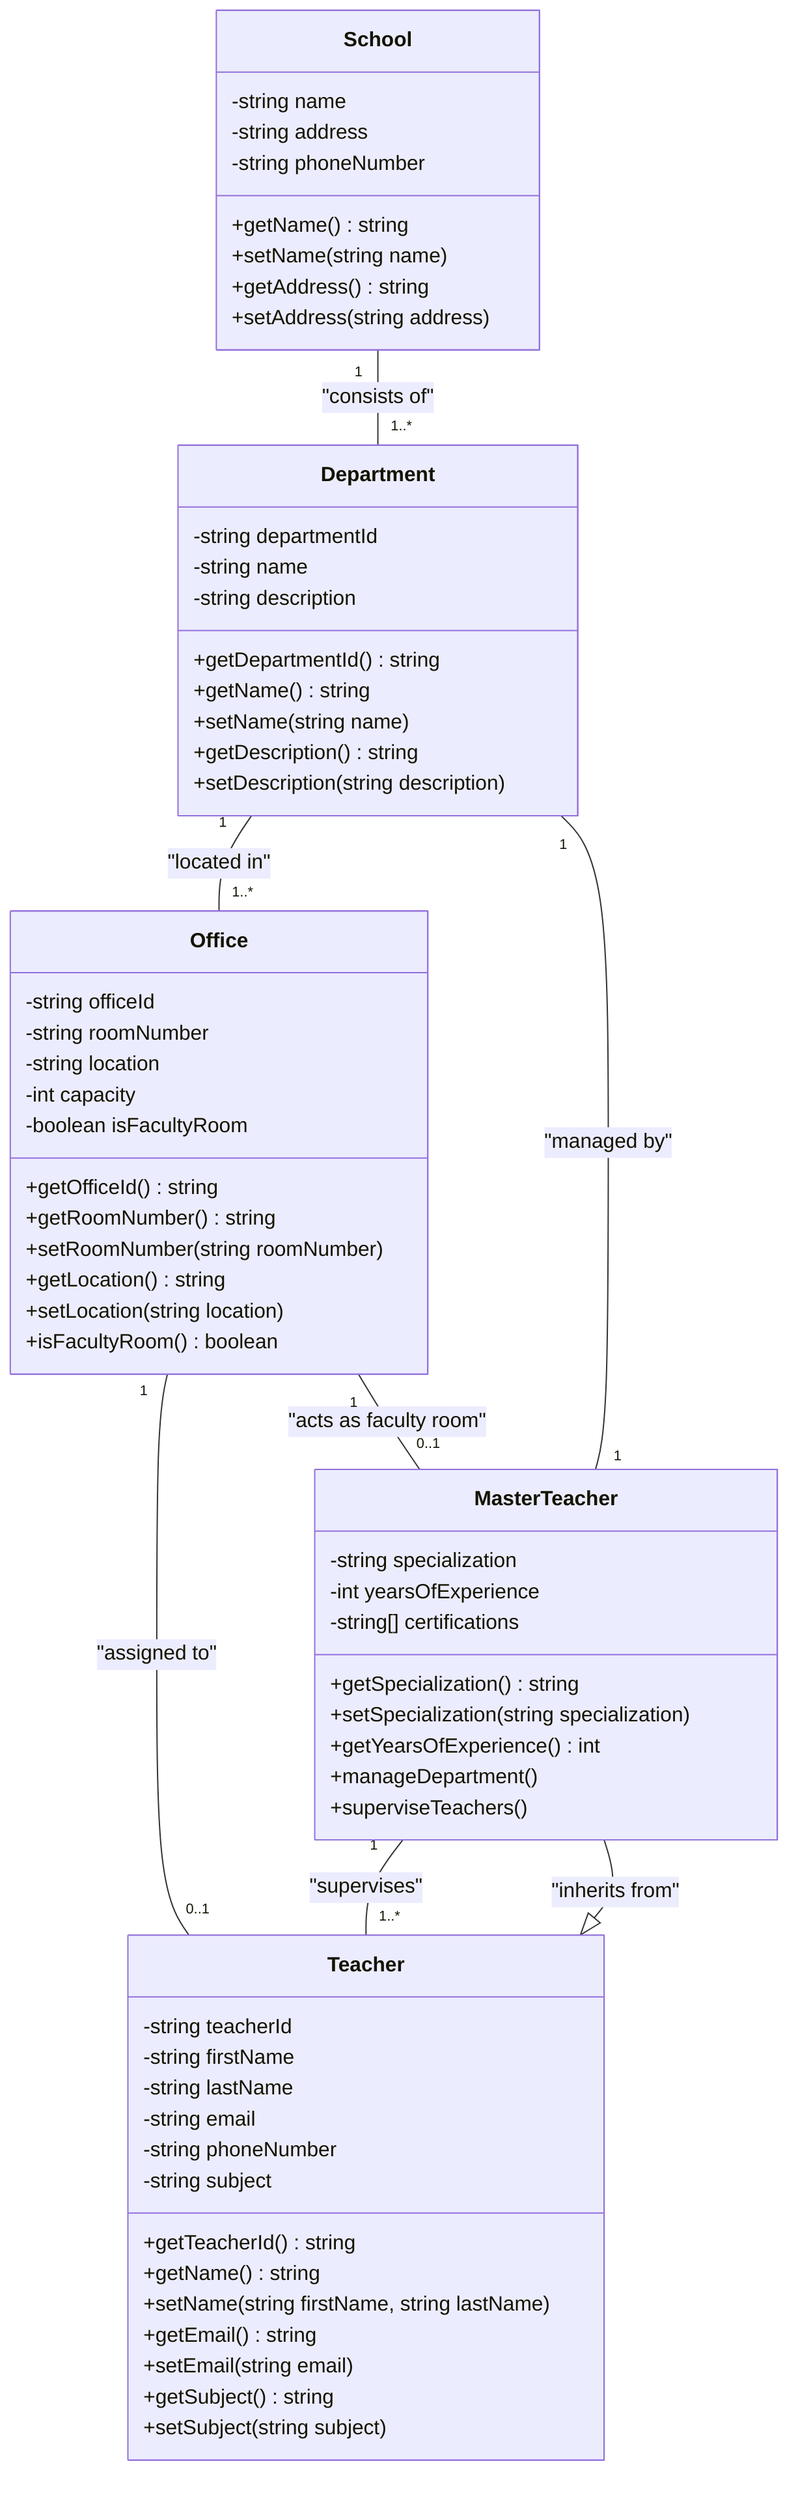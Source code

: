 classDiagram
    class School {
        -string name
        -string address
        -string phoneNumber
        +getName() string
        +setName(string name)
        +getAddress() string
        +setAddress(string address)
    }

    class Department {
        -string departmentId
        -string name
        -string description
        +getDepartmentId() string
        +getName() string
        +setName(string name)
        +getDescription() string
        +setDescription(string description)
    }

    class Office {
        -string officeId
        -string roomNumber
        -string location
        -int capacity
        -boolean isFacultyRoom
        +getOfficeId() string
        +getRoomNumber() string
        +setRoomNumber(string roomNumber)
        +getLocation() string
        +setLocation(string location)
        +isFacultyRoom() boolean
    }

    class Teacher {
        -string teacherId
        -string firstName
        -string lastName
        -string email
        -string phoneNumber
        -string subject
        +getTeacherId() string
        +getName() string
        +setName(string firstName, string lastName)
        +getEmail() string
        +setEmail(string email)
        +getSubject() string
        +setSubject(string subject)
    }

    class MasterTeacher {
        -string specialization
        -int yearsOfExperience
        -string[] certifications
        +getSpecialization() string
        +setSpecialization(string specialization)
        +getYearsOfExperience() int
        +manageDepartment()
        +superviseTeachers()
    }

    %% Relationships with multiplicities
    School "1" -- "1..*" Department : "consists of"
    Department "1" -- "1..*" Office : "located in"
    Department "1" -- "1" MasterTeacher : "managed by"
    MasterTeacher "1" -- "1..*" Teacher : "supervises"
    Office "1" -- "0..1" Teacher : "assigned to"
    
    %% Special relationship for faculty room
    Office "1" -- "0..1" MasterTeacher : "acts as faculty room"

    %% Inheritance
    MasterTeacher --|> Teacher : "inherits from"